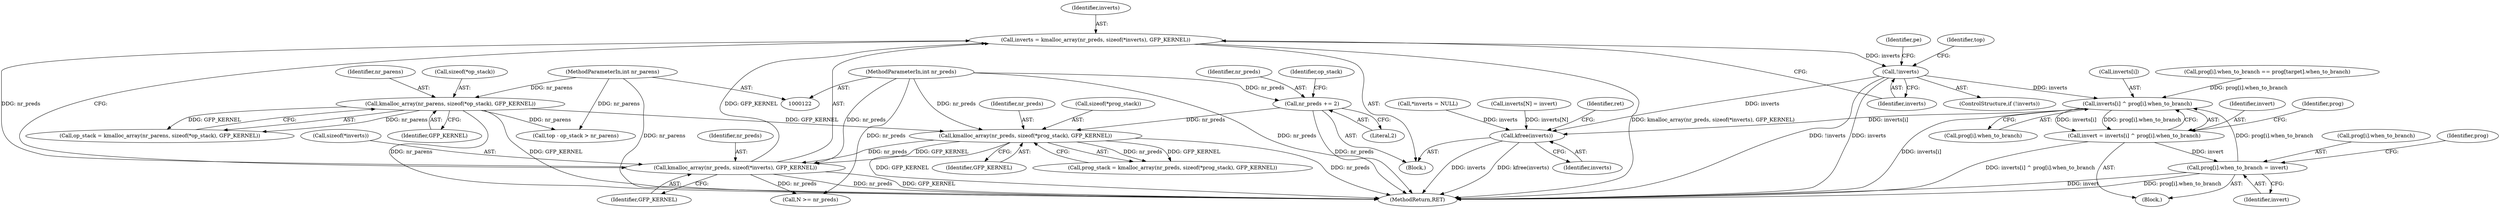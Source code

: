 digraph "0_linux_81f9c4e4177d31ced6f52a89bb70e93bfb77ca03_1@API" {
"1000193" [label="(Call,inverts = kmalloc_array(nr_preds, sizeof(*inverts), GFP_KERNEL))"];
"1000195" [label="(Call,kmalloc_array(nr_preds, sizeof(*inverts), GFP_KERNEL))"];
"1000177" [label="(Call,kmalloc_array(nr_preds, sizeof(*prog_stack), GFP_KERNEL))"];
"1000157" [label="(Call,nr_preds += 2)"];
"1000125" [label="(MethodParameterIn,int nr_preds)"];
"1000162" [label="(Call,kmalloc_array(nr_parens, sizeof(*op_stack), GFP_KERNEL))"];
"1000124" [label="(MethodParameterIn,int nr_parens)"];
"1000202" [label="(Call,!inverts)"];
"1000583" [label="(Call,inverts[i] ^ prog[i].when_to_branch)"];
"1000581" [label="(Call,invert = inverts[i] ^ prog[i].when_to_branch)"];
"1000592" [label="(Call,prog[i].when_to_branch = invert)"];
"1000621" [label="(Call,kfree(inverts))"];
"1000175" [label="(Call,prog_stack = kmalloc_array(nr_preds, sizeof(*prog_stack), GFP_KERNEL))"];
"1000157" [label="(Call,nr_preds += 2)"];
"1000195" [label="(Call,kmalloc_array(nr_preds, sizeof(*inverts), GFP_KERNEL))"];
"1000162" [label="(Call,kmalloc_array(nr_parens, sizeof(*op_stack), GFP_KERNEL))"];
"1000268" [label="(Call,N >= nr_preds)"];
"1000200" [label="(Identifier,GFP_KERNEL)"];
"1000583" [label="(Call,inverts[i] ^ prog[i].when_to_branch)"];
"1000549" [label="(Call,prog[i].when_to_branch == prog[target].when_to_branch)"];
"1000163" [label="(Identifier,nr_parens)"];
"1000621" [label="(Call,kfree(inverts))"];
"1000203" [label="(Identifier,inverts)"];
"1000161" [label="(Identifier,op_stack)"];
"1000622" [label="(Identifier,inverts)"];
"1000129" [label="(Block,)"];
"1000177" [label="(Call,kmalloc_array(nr_preds, sizeof(*prog_stack), GFP_KERNEL))"];
"1000598" [label="(Identifier,invert)"];
"1000206" [label="(Identifier,pe)"];
"1000164" [label="(Call,sizeof(*op_stack))"];
"1000160" [label="(Call,op_stack = kmalloc_array(nr_parens, sizeof(*op_stack), GFP_KERNEL))"];
"1000626" [label="(MethodReturn,RET)"];
"1000202" [label="(Call,!inverts)"];
"1000197" [label="(Call,sizeof(*inverts))"];
"1000580" [label="(Block,)"];
"1000193" [label="(Call,inverts = kmalloc_array(nr_preds, sizeof(*inverts), GFP_KERNEL))"];
"1000196" [label="(Identifier,nr_preds)"];
"1000582" [label="(Identifier,invert)"];
"1000178" [label="(Identifier,nr_preds)"];
"1000125" [label="(MethodParameterIn,int nr_preds)"];
"1000158" [label="(Identifier,nr_preds)"];
"1000241" [label="(Call,top - op_stack > nr_parens)"];
"1000201" [label="(ControlStructure,if (!inverts))"];
"1000212" [label="(Identifier,top)"];
"1000604" [label="(Identifier,prog)"];
"1000167" [label="(Identifier,GFP_KERNEL)"];
"1000137" [label="(Call,*inverts = NULL)"];
"1000593" [label="(Call,prog[i].when_to_branch)"];
"1000587" [label="(Call,prog[i].when_to_branch)"];
"1000592" [label="(Call,prog[i].when_to_branch = invert)"];
"1000159" [label="(Literal,2)"];
"1000279" [label="(Call,inverts[N] = invert)"];
"1000625" [label="(Identifier,ret)"];
"1000182" [label="(Identifier,GFP_KERNEL)"];
"1000194" [label="(Identifier,inverts)"];
"1000179" [label="(Call,sizeof(*prog_stack))"];
"1000584" [label="(Call,inverts[i])"];
"1000124" [label="(MethodParameterIn,int nr_parens)"];
"1000595" [label="(Identifier,prog)"];
"1000581" [label="(Call,invert = inverts[i] ^ prog[i].when_to_branch)"];
"1000193" -> "1000129"  [label="AST: "];
"1000193" -> "1000195"  [label="CFG: "];
"1000194" -> "1000193"  [label="AST: "];
"1000195" -> "1000193"  [label="AST: "];
"1000203" -> "1000193"  [label="CFG: "];
"1000193" -> "1000626"  [label="DDG: kmalloc_array(nr_preds, sizeof(*inverts), GFP_KERNEL)"];
"1000195" -> "1000193"  [label="DDG: nr_preds"];
"1000195" -> "1000193"  [label="DDG: GFP_KERNEL"];
"1000193" -> "1000202"  [label="DDG: inverts"];
"1000195" -> "1000200"  [label="CFG: "];
"1000196" -> "1000195"  [label="AST: "];
"1000197" -> "1000195"  [label="AST: "];
"1000200" -> "1000195"  [label="AST: "];
"1000195" -> "1000626"  [label="DDG: GFP_KERNEL"];
"1000195" -> "1000626"  [label="DDG: nr_preds"];
"1000177" -> "1000195"  [label="DDG: nr_preds"];
"1000177" -> "1000195"  [label="DDG: GFP_KERNEL"];
"1000125" -> "1000195"  [label="DDG: nr_preds"];
"1000195" -> "1000268"  [label="DDG: nr_preds"];
"1000177" -> "1000175"  [label="AST: "];
"1000177" -> "1000182"  [label="CFG: "];
"1000178" -> "1000177"  [label="AST: "];
"1000179" -> "1000177"  [label="AST: "];
"1000182" -> "1000177"  [label="AST: "];
"1000175" -> "1000177"  [label="CFG: "];
"1000177" -> "1000626"  [label="DDG: GFP_KERNEL"];
"1000177" -> "1000626"  [label="DDG: nr_preds"];
"1000177" -> "1000175"  [label="DDG: nr_preds"];
"1000177" -> "1000175"  [label="DDG: GFP_KERNEL"];
"1000157" -> "1000177"  [label="DDG: nr_preds"];
"1000125" -> "1000177"  [label="DDG: nr_preds"];
"1000162" -> "1000177"  [label="DDG: GFP_KERNEL"];
"1000157" -> "1000129"  [label="AST: "];
"1000157" -> "1000159"  [label="CFG: "];
"1000158" -> "1000157"  [label="AST: "];
"1000159" -> "1000157"  [label="AST: "];
"1000161" -> "1000157"  [label="CFG: "];
"1000157" -> "1000626"  [label="DDG: nr_preds"];
"1000125" -> "1000157"  [label="DDG: nr_preds"];
"1000125" -> "1000122"  [label="AST: "];
"1000125" -> "1000626"  [label="DDG: nr_preds"];
"1000125" -> "1000268"  [label="DDG: nr_preds"];
"1000162" -> "1000160"  [label="AST: "];
"1000162" -> "1000167"  [label="CFG: "];
"1000163" -> "1000162"  [label="AST: "];
"1000164" -> "1000162"  [label="AST: "];
"1000167" -> "1000162"  [label="AST: "];
"1000160" -> "1000162"  [label="CFG: "];
"1000162" -> "1000626"  [label="DDG: GFP_KERNEL"];
"1000162" -> "1000626"  [label="DDG: nr_parens"];
"1000162" -> "1000160"  [label="DDG: nr_parens"];
"1000162" -> "1000160"  [label="DDG: GFP_KERNEL"];
"1000124" -> "1000162"  [label="DDG: nr_parens"];
"1000162" -> "1000241"  [label="DDG: nr_parens"];
"1000124" -> "1000122"  [label="AST: "];
"1000124" -> "1000626"  [label="DDG: nr_parens"];
"1000124" -> "1000241"  [label="DDG: nr_parens"];
"1000202" -> "1000201"  [label="AST: "];
"1000202" -> "1000203"  [label="CFG: "];
"1000203" -> "1000202"  [label="AST: "];
"1000206" -> "1000202"  [label="CFG: "];
"1000212" -> "1000202"  [label="CFG: "];
"1000202" -> "1000626"  [label="DDG: inverts"];
"1000202" -> "1000626"  [label="DDG: !inverts"];
"1000202" -> "1000583"  [label="DDG: inverts"];
"1000202" -> "1000621"  [label="DDG: inverts"];
"1000583" -> "1000581"  [label="AST: "];
"1000583" -> "1000587"  [label="CFG: "];
"1000584" -> "1000583"  [label="AST: "];
"1000587" -> "1000583"  [label="AST: "];
"1000581" -> "1000583"  [label="CFG: "];
"1000583" -> "1000626"  [label="DDG: inverts[i]"];
"1000583" -> "1000581"  [label="DDG: inverts[i]"];
"1000583" -> "1000581"  [label="DDG: prog[i].when_to_branch"];
"1000549" -> "1000583"  [label="DDG: prog[i].when_to_branch"];
"1000592" -> "1000583"  [label="DDG: prog[i].when_to_branch"];
"1000583" -> "1000621"  [label="DDG: inverts[i]"];
"1000581" -> "1000580"  [label="AST: "];
"1000582" -> "1000581"  [label="AST: "];
"1000595" -> "1000581"  [label="CFG: "];
"1000581" -> "1000626"  [label="DDG: inverts[i] ^ prog[i].when_to_branch"];
"1000581" -> "1000592"  [label="DDG: invert"];
"1000592" -> "1000580"  [label="AST: "];
"1000592" -> "1000598"  [label="CFG: "];
"1000593" -> "1000592"  [label="AST: "];
"1000598" -> "1000592"  [label="AST: "];
"1000604" -> "1000592"  [label="CFG: "];
"1000592" -> "1000626"  [label="DDG: invert"];
"1000592" -> "1000626"  [label="DDG: prog[i].when_to_branch"];
"1000621" -> "1000129"  [label="AST: "];
"1000621" -> "1000622"  [label="CFG: "];
"1000622" -> "1000621"  [label="AST: "];
"1000625" -> "1000621"  [label="CFG: "];
"1000621" -> "1000626"  [label="DDG: inverts"];
"1000621" -> "1000626"  [label="DDG: kfree(inverts)"];
"1000279" -> "1000621"  [label="DDG: inverts[N]"];
"1000137" -> "1000621"  [label="DDG: inverts"];
}
